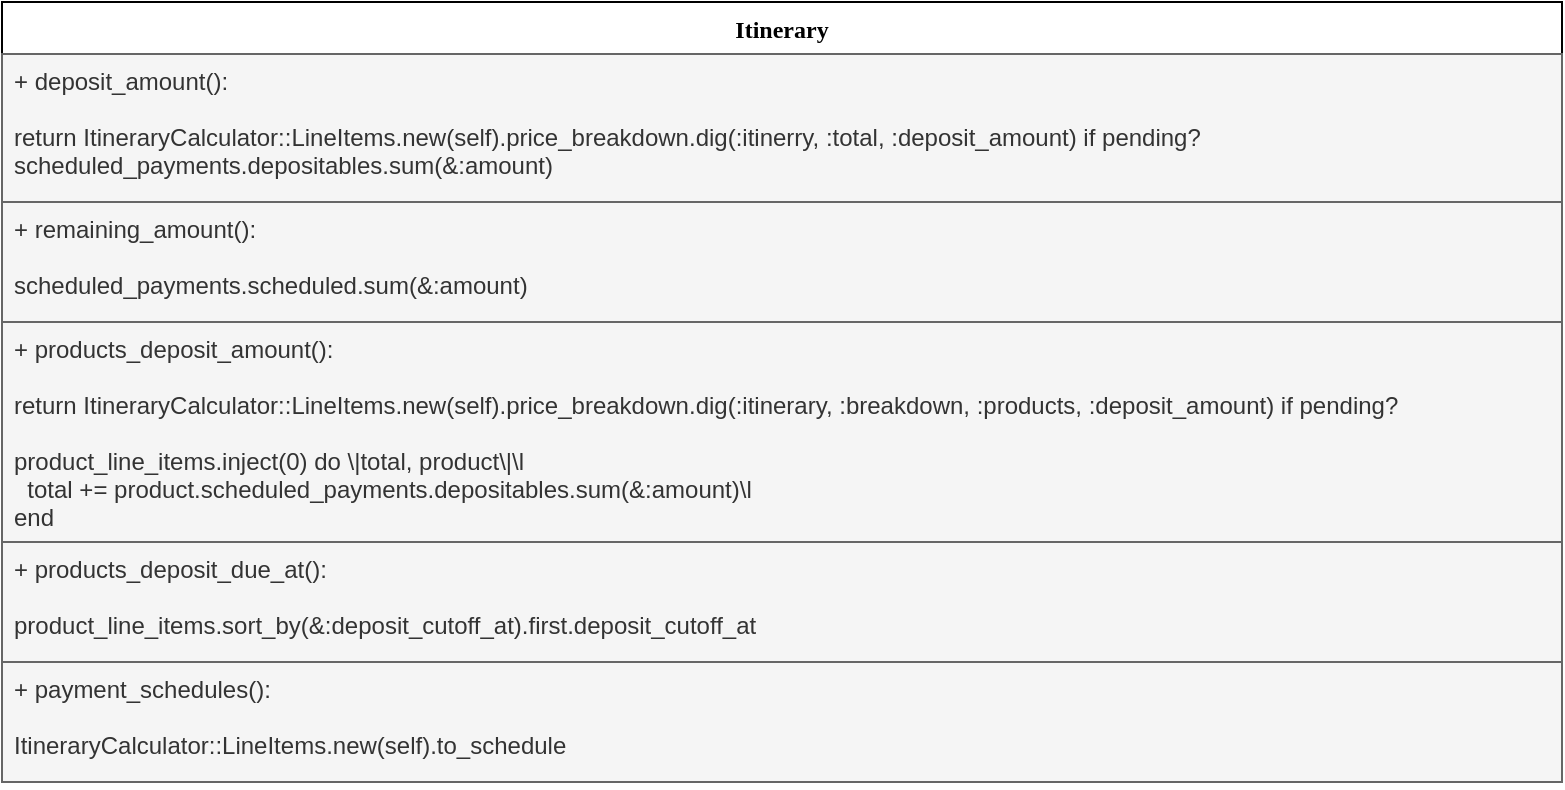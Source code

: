 <mxfile version="14.7.2" type="github"><diagram id="gU5jA1xEvA9jffqAlMgD" name="Page-1"><mxGraphModel dx="2066" dy="1131" grid="1" gridSize="10" guides="1" tooltips="1" connect="1" arrows="1" fold="1" page="1" pageScale="1" pageWidth="827" pageHeight="1169" math="0" shadow="0"><root><mxCell id="0"/><mxCell id="1" parent="0"/><mxCell id="Vmxj52LLIrOS7AJDDaPW-2" value="Itinerary" style="swimlane;fontStyle=1;align=center;verticalAlign=top;childLayout=stackLayout;horizontal=1;startSize=26;horizontalStack=0;resizeParent=1;resizeParentMax=0;resizeLast=0;collapsible=1;marginBottom=0;fontFamily=&quot;DejaVu Sans Code&quot;;whiteSpace=wrap;" vertex="1" parent="1"><mxGeometry x="30" y="40" width="780" height="160" as="geometry"><mxRectangle x="30" y="40" width="80" height="26" as="alternateBounds"/></mxGeometry></mxCell><mxCell id="Vmxj52LLIrOS7AJDDaPW-3" value="+ deposit_amount():&#10;&#10;return ItineraryCalculator::LineItems.new(self).price_breakdown.dig(:itinerry, :total, :deposit_amount) if pending?&#10;scheduled_payments.depositables.sum(&amp;:amount)" style="text;fillColor=#f5f5f5;align=left;verticalAlign=top;spacingLeft=4;spacingRight=4;overflow=hidden;rotatable=0;points=[[0,0.5],[1,0.5]];portConstraint=eastwest;strokeColor=#666666;fontColor=#333333;" vertex="1" parent="Vmxj52LLIrOS7AJDDaPW-2"><mxGeometry y="26" width="780" height="74" as="geometry"/></mxCell><mxCell id="Vmxj52LLIrOS7AJDDaPW-5" value="+ remaining_amount():&#10;&#10;scheduled_payments.scheduled.sum(&amp;:amount)" style="text;fillColor=#f5f5f5;align=left;verticalAlign=top;spacingLeft=4;spacingRight=4;overflow=hidden;rotatable=0;points=[[0,0.5],[1,0.5]];portConstraint=eastwest;strokeColor=#666666;fontColor=#333333;" vertex="1" parent="Vmxj52LLIrOS7AJDDaPW-2"><mxGeometry y="100" width="780" height="60" as="geometry"/></mxCell><mxCell id="Vmxj52LLIrOS7AJDDaPW-6" value="+ products_deposit_amount():&#10;&#10;return ItineraryCalculator::LineItems.new(self).price_breakdown.dig(:itinerary, :breakdown, :products, :deposit_amount) if pending?&#10;&#10;      product_line_items.inject(0) do \|total, product\|\l&#10;  total += product.scheduled_payments.depositables.sum(&amp;:amount)\l&#10;      end" style="text;fillColor=#f5f5f5;align=left;verticalAlign=top;spacingLeft=4;spacingRight=4;overflow=hidden;rotatable=0;points=[[0,0.5],[1,0.5]];portConstraint=eastwest;strokeColor=#666666;fontColor=#333333;" vertex="1" parent="1"><mxGeometry x="30" y="200" width="780" height="110" as="geometry"/></mxCell><mxCell id="Vmxj52LLIrOS7AJDDaPW-7" value="+ products_deposit_due_at():&#10;&#10;product_line_items.sort_by(&amp;:deposit_cutoff_at).first.deposit_cutoff_at" style="text;fillColor=#f5f5f5;align=left;verticalAlign=top;spacingLeft=4;spacingRight=4;overflow=hidden;rotatable=0;points=[[0,0.5],[1,0.5]];portConstraint=eastwest;strokeColor=#666666;fontColor=#333333;" vertex="1" parent="1"><mxGeometry x="30" y="310" width="780" height="60" as="geometry"/></mxCell><mxCell id="Vmxj52LLIrOS7AJDDaPW-8" value="+ payment_schedules():&#10;&#10;ItineraryCalculator::LineItems.new(self).to_schedule" style="text;fillColor=#f5f5f5;align=left;verticalAlign=top;spacingLeft=4;spacingRight=4;overflow=hidden;rotatable=0;points=[[0,0.5],[1,0.5]];portConstraint=eastwest;strokeColor=#666666;fontColor=#333333;" vertex="1" parent="1"><mxGeometry x="30" y="370" width="780" height="60" as="geometry"/></mxCell></root></mxGraphModel></diagram></mxfile>